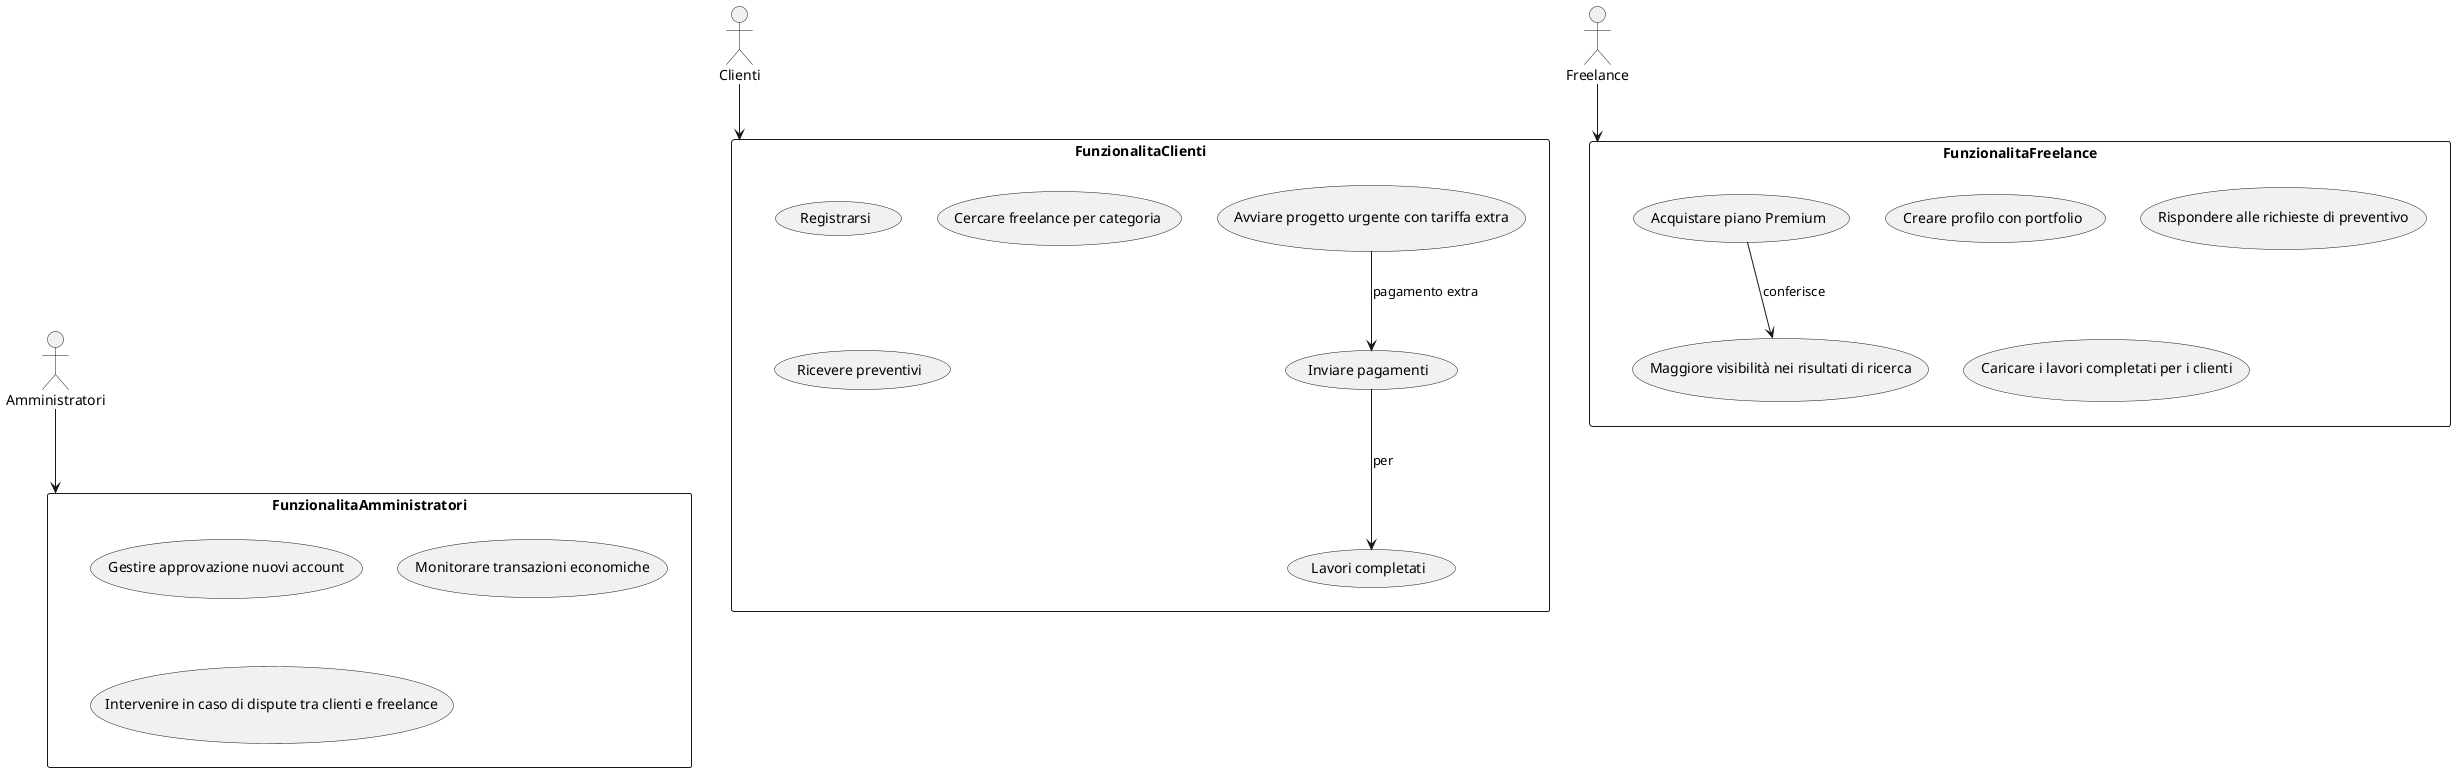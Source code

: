 @startuml

:Clienti: as a1
:Freelance: as a2
:Amministratori: as a3

rectangle FunzionalitaClienti as r1 {
    (Registrarsi) as fc1
    (Cercare freelance per categoria) as fc2
    (Ricevere preventivi) as fc3
    (Inviare pagamenti) as fc4
    (Lavori completati) as sfc1
    (Avviare progetto urgente con tariffa extra) as sfc2
}

rectangle FunzionalitaFreelance as r2 {
    (Creare profilo con portfolio) as ff1
    (Rispondere alle richieste di preventivo) as ff2
    (Caricare i lavori completati per i clienti) as ff3
    (Acquistare piano Premium) as ssff1
    (Maggiore visibilità nei risultati di ricerca) as sssff1
}

rectangle FunzionalitaAmministratori as r3 {
    (Gestire approvazione nuovi account) as fa1
    (Monitorare transazioni economiche) as fa2
    (Intervenire in caso di dispute tra clienti e freelance) as fa3
}

a1 --> r1
a2 --> r2
a3 --> r3

fc4 --> sfc1 : per
sfc2 --> fc4 : pagamento extra
ssff1 --> sssff1 : conferisce

@enduml
